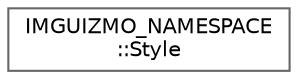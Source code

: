 digraph "Graphical Class Hierarchy"
{
 // LATEX_PDF_SIZE
  bgcolor="transparent";
  edge [fontname=Helvetica,fontsize=10,labelfontname=Helvetica,labelfontsize=10];
  node [fontname=Helvetica,fontsize=10,shape=box,height=0.2,width=0.4];
  rankdir="LR";
  Node0 [label="IMGUIZMO_NAMESPACE\l::Style",height=0.2,width=0.4,color="grey40", fillcolor="white", style="filled",URL="$struct_i_m_g_u_i_z_m_o___n_a_m_e_s_p_a_c_e_1_1_style.html",tooltip=" "];
}
